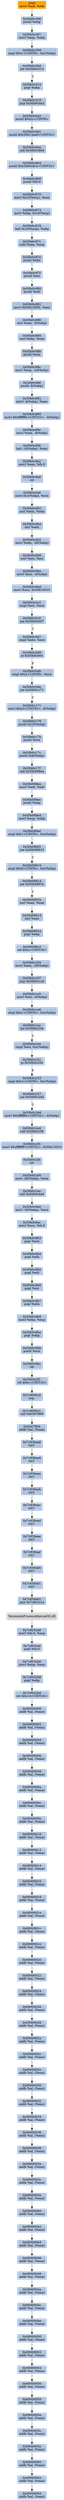 digraph G {
node[shape=rectangle,style=filled,fillcolor=lightsteelblue,color=lightsteelblue]
bgcolor="transparent"
a0x50b0c304movl_edi_edi[label="start\nmovl %edi, %edi",color="lightgrey",fillcolor="orange"];
a0x50b0c306pushl_ebp[label="0x50b0c306\npushl %ebp"];
a0x50b0c307movl_esp_ebp[label="0x50b0c307\nmovl %esp, %ebp"];
a0x50b0c309cmpl_0x1UINT8_0xcebp_[label="0x50b0c309\ncmpl $0x1<UINT8>, 0xc(%ebp)"];
a0x50b0c30djne_0x50b0c314[label="0x50b0c30d\njne 0x50b0c314"];
a0x50b0c314popl_ebp[label="0x50b0c314\npopl %ebp"];
a0x50b0c315jmp_0x50b0c0a3[label="0x50b0c315\njmp 0x50b0c0a3"];
a0x50b0c0a3pushl_0x2cUINT8[label="0x50b0c0a3\npushl $0x2c<UINT8>"];
a0x50b0c0a5pushl_0x50b13aa8UINT32[label="0x50b0c0a5\npushl $0x50b13aa8<UINT32>"];
a0x50b0c0aacall_0x50b0c864[label="0x50b0c0aa\ncall 0x50b0c864"];
a0x50b0c864pushl_0x50b0c8c2UINT32[label="0x50b0c864\npushl $0x50b0c8c2<UINT32>"];
a0x50b0c869pushl_fs_0[label="0x50b0c869\npushl %fs:0"];
a0x50b0c870movl_0x10esp__eax[label="0x50b0c870\nmovl 0x10(%esp), %eax"];
a0x50b0c874movl_ebp_0x10esp_[label="0x50b0c874\nmovl %ebp, 0x10(%esp)"];
a0x50b0c878leal_0x10esp__ebp[label="0x50b0c878\nleal 0x10(%esp), %ebp"];
a0x50b0c87csubl_eax_esp[label="0x50b0c87c\nsubl %eax, %esp"];
a0x50b0c87epushl_ebx[label="0x50b0c87e\npushl %ebx"];
a0x50b0c87fpushl_esi[label="0x50b0c87f\npushl %esi"];
a0x50b0c880pushl_edi[label="0x50b0c880\npushl %edi"];
a0x50b0c881movl_0x50b15000_eax[label="0x50b0c881\nmovl 0x50b15000, %eax"];
a0x50b0c886xorl_eax__4ebp_[label="0x50b0c886\nxorl %eax, -4(%ebp)"];
a0x50b0c889xorl_ebp_eax[label="0x50b0c889\nxorl %ebp, %eax"];
a0x50b0c88bpushl_eax[label="0x50b0c88b\npushl %eax"];
a0x50b0c88cmovl_esp__24ebp_[label="0x50b0c88c\nmovl %esp, -24(%ebp)"];
a0x50b0c88fpushl__8ebp_[label="0x50b0c88f\npushl -8(%ebp)"];
a0x50b0c892movl__4ebp__eax[label="0x50b0c892\nmovl -4(%ebp), %eax"];
a0x50b0c895movl_0xfffffffeUINT32__4ebp_[label="0x50b0c895\nmovl $0xfffffffe<UINT32>, -4(%ebp)"];
a0x50b0c89cmovl_eax__8ebp_[label="0x50b0c89c\nmovl %eax, -8(%ebp)"];
a0x50b0c89fleal__16ebp__eax[label="0x50b0c89f\nleal -16(%ebp), %eax"];
a0x50b0c8a2movl_eax_fs_0[label="0x50b0c8a2\nmovl %eax, %fs:0"];
a0x50b0c8a8ret[label="0x50b0c8a8\nret"];
a0x50b0c0afmovl_0xcebp__ecx[label="0x50b0c0af\nmovl 0xc(%ebp), %ecx"];
a0x50b0c0b2xorl_edx_edx[label="0x50b0c0b2\nxorl %edx, %edx"];
a0x50b0c0b4incl_edx[label="0x50b0c0b4\nincl %edx"];
a0x50b0c0b5movl_edx__28ebp_[label="0x50b0c0b5\nmovl %edx, -28(%ebp)"];
a0x50b0c0b8xorl_esi_esi[label="0x50b0c0b8\nxorl %esi, %esi"];
a0x50b0c0bamovl_esi__4ebp_[label="0x50b0c0ba\nmovl %esi, -4(%ebp)"];
a0x50b0c0bdmovl_ecx_0x50b15010[label="0x50b0c0bd\nmovl %ecx, 0x50b15010"];
a0x50b0c0c3cmpl_esi_ecx[label="0x50b0c0c3\ncmpl %esi, %ecx"];
a0x50b0c0c5jne_0x50b0c0d7[label="0x50b0c0c5\njne 0x50b0c0d7"];
a0x50b0c0d7cmpl_edx_ecx[label="0x50b0c0d7\ncmpl %edx, %ecx"];
a0x50b0c0d9je_0x50b0c0e4[label="0x50b0c0d9\nje 0x50b0c0e4"];
a0x50b0c0dbcmpl_0x2UINT8_ecx[label="0x50b0c0db\ncmpl $0x2<UINT8>, %ecx"];
a0x50b0c0dejne_0x50b0c171[label="0x50b0c0de\njne 0x50b0c171"];
a0x50b0c171movl_0x3UINT32__4ebp_[label="0x50b0c171\nmovl $0x3<UINT32>, -4(%ebp)"];
a0x50b0c178pushl_0x10ebp_[label="0x50b0c178\npushl 0x10(%ebp)"];
a0x50b0c17bpushl_ecx[label="0x50b0c17b\npushl %ecx"];
a0x50b0c17cpushl_0x8ebp_[label="0x50b0c17c\npushl 0x8(%ebp)"];
a0x50b0c17fcall_0x50b088ea[label="0x50b0c17f\ncall 0x50b088ea"];
a0x50b088eamovl_edi_edi[label="0x50b088ea\nmovl %edi, %edi"];
a0x50b088ecpushl_ebp[label="0x50b088ec\npushl %ebp"];
a0x50b088edmovl_esp_ebp[label="0x50b088ed\nmovl %esp, %ebp"];
a0x50b088efcmpl_0x1UINT8_0xcebp_[label="0x50b088ef\ncmpl $0x1<UINT8>, 0xc(%ebp)"];
a0x50b088f3jne_0x50b08910[label="0x50b088f3\njne 0x50b08910"];
a0x50b08910cmpl_0x0UINT8_0xcebp_[label="0x50b08910\ncmpl $0x0<UINT8>, 0xc(%ebp)"];
a0x50b08914jne_0x50b0891b[label="0x50b08914\njne 0x50b0891b"];
a0x50b0891bxorl_eax_eax[label="0x50b0891b\nxorl %eax, %eax"];
a0x50b0891dincl_eax[label="0x50b0891d\nincl %eax"];
a0x50b0891epopl_ebp[label="0x50b0891e\npopl %ebp"];
a0x50b0891fret_0xcUINT16[label="0x50b0891f\nret $0xc<UINT16>"];
a0x50b0c184movl_eax__28ebp_[label="0x50b0c184\nmovl %eax, -28(%ebp)"];
a0x50b0c187jmp_0x50b0c1a5[label="0x50b0c187\njmp 0x50b0c1a5"];
a0x50b0c1a5movl_esi__4ebp_[label="0x50b0c1a5\nmovl %esi, -4(%ebp)"];
a0x50b0c1a8cmpl_0x1UINT8_0xcebp_[label="0x50b0c1a8\ncmpl $0x1<UINT8>, 0xc(%ebp)"];
a0x50b0c1acjne_0x50b0c24e[label="0x50b0c1ac\njne 0x50b0c24e"];
a0x50b0c24ecmpl_esi_0xcebp_[label="0x50b0c24e\ncmpl %esi, 0xc(%ebp)"];
a0x50b0c251je_0x50b0c25d[label="0x50b0c251\nje 0x50b0c25d"];
a0x50b0c253cmpl_0x3UINT8_0xcebp_[label="0x50b0c253\ncmpl $0x3<UINT8>, 0xc(%ebp)"];
a0x50b0c257jne_0x50b0c2dd[label="0x50b0c257\njne 0x50b0c2dd"];
a0x50b0c2ddmovl_0xfffffffeUINT32__4ebp_[label="0x50b0c2dd\nmovl $0xfffffffe<UINT32>, -4(%ebp)"];
a0x50b0c2e4call_0x50b0c2f4[label="0x50b0c2e4\ncall 0x50b0c2f4"];
a0x50b0c2f4movl_0xffffffffUINT32_0x50b15010[label="0x50b0c2f4\nmovl $0xffffffff<UINT32>, 0x50b15010"];
a0x50b0c2feret[label="0x50b0c2fe\nret"];
a0x50b0c2e9movl__28ebp__eax[label="0x50b0c2e9\nmovl -28(%ebp), %eax"];
a0x50b0c2eccall_0x50b0c8a9[label="0x50b0c2ec\ncall 0x50b0c8a9"];
a0x50b0c8a9movl__16ebp__ecx[label="0x50b0c8a9\nmovl -16(%ebp), %ecx"];
a0x50b0c8acmovl_ecx_fs_0[label="0x50b0c8ac\nmovl %ecx, %fs:0"];
a0x50b0c8b3popl_ecx[label="0x50b0c8b3\npopl %ecx"];
a0x50b0c8b4popl_edi[label="0x50b0c8b4\npopl %edi"];
a0x50b0c8b5popl_edi[label="0x50b0c8b5\npopl %edi"];
a0x50b0c8b6popl_esi[label="0x50b0c8b6\npopl %esi"];
a0x50b0c8b7popl_ebx[label="0x50b0c8b7\npopl %ebx"];
a0x50b0c8b8movl_ebp_esp[label="0x50b0c8b8\nmovl %ebp, %esp"];
a0x50b0c8bapopl_ebp[label="0x50b0c8ba\npopl %ebp"];
a0x50b0c8bbpushl_ecx[label="0x50b0c8bb\npushl %ecx"];
a0x50b0c8bcret[label="0x50b0c8bc\nret"];
a0x50b0c2f1ret_0xcUINT16[label="0x50b0c2f1\nret $0xc<UINT16>"];
a0x7c8000c0nop_[label="0x7c8000c0\nnop "];
a0x7c8000c1call_0x63d7f9f4[label="0x7c8000c1\ncall 0x63d7f9f4"];
a0x63d7f9f4addb_al_eax_[label="0x63d7f9f4\naddb %al, (%eax)"];
a0x7c839aa8int3_[label="0x7c839aa8\nint3 "];
a0x7c839aa9int3_[label="0x7c839aa9\nint3 "];
a0x7c839aaaint3_[label="0x7c839aaa\nint3 "];
a0x7c839aabint3_[label="0x7c839aab\nint3 "];
a0x7c839aacint3_[label="0x7c839aac\nint3 "];
a0x7c839aadint3_[label="0x7c839aad\nint3 "];
a0x7c839aaeint3_[label="0x7c839aae\nint3 "];
a0x7c839aafint3_[label="0x7c839aaf\nint3 "];
a0x7c839ab0int3_[label="0x7c839ab0\nint3 "];
a0x7c839ab1int3_[label="0x7c839ab1\nint3 "];
a0x7c839ab2jmp_0x7c801e1a[label="0x7c839ab2\njmp 0x7c801e1a"];
TerminateProcess_kernel32_dll[label="TerminateProcess@kernel32.dll",color="lightgrey",fillcolor="lightgrey"];
a0x7c9032a8movl_fs_0_esp[label="0x7c9032a8\nmovl %fs:0, %esp"];
a0x7c9032afpopl_fs_0[label="0x7c9032af\npopl %fs:0"];
a0x7c9032b6movl_ebp_esp[label="0x7c9032b6\nmovl %ebp, %esp"];
a0x7c9032b8popl_ebp[label="0x7c9032b8\npopl %ebp"];
a0x7c9032b9ret_0x14UINT16[label="0x7c9032b9\nret $0x14<UINT16>"];
a0x00000000addb_al_eax_[label="0x00000000\naddb %al, (%eax)"];
a0x00000002addb_al_eax_[label="0x00000002\naddb %al, (%eax)"];
a0x00000004addb_al_eax_[label="0x00000004\naddb %al, (%eax)"];
a0x00000006addb_al_eax_[label="0x00000006\naddb %al, (%eax)"];
a0x00000008addb_al_eax_[label="0x00000008\naddb %al, (%eax)"];
a0x0000000aaddb_al_eax_[label="0x0000000a\naddb %al, (%eax)"];
a0x0000000caddb_al_eax_[label="0x0000000c\naddb %al, (%eax)"];
a0x0000000eaddb_al_eax_[label="0x0000000e\naddb %al, (%eax)"];
a0x00000010addb_al_eax_[label="0x00000010\naddb %al, (%eax)"];
a0x00000012addb_al_eax_[label="0x00000012\naddb %al, (%eax)"];
a0x00000014addb_al_eax_[label="0x00000014\naddb %al, (%eax)"];
a0x00000016addb_al_eax_[label="0x00000016\naddb %al, (%eax)"];
a0x00000018addb_al_eax_[label="0x00000018\naddb %al, (%eax)"];
a0x0000001aaddb_al_eax_[label="0x0000001a\naddb %al, (%eax)"];
a0x0000001caddb_al_eax_[label="0x0000001c\naddb %al, (%eax)"];
a0x0000001eaddb_al_eax_[label="0x0000001e\naddb %al, (%eax)"];
a0x00000020addb_al_eax_[label="0x00000020\naddb %al, (%eax)"];
a0x00000022addb_al_eax_[label="0x00000022\naddb %al, (%eax)"];
a0x00000024addb_al_eax_[label="0x00000024\naddb %al, (%eax)"];
a0x00000026addb_al_eax_[label="0x00000026\naddb %al, (%eax)"];
a0x00000028addb_al_eax_[label="0x00000028\naddb %al, (%eax)"];
a0x0000002aaddb_al_eax_[label="0x0000002a\naddb %al, (%eax)"];
a0x0000002caddb_al_eax_[label="0x0000002c\naddb %al, (%eax)"];
a0x0000002eaddb_al_eax_[label="0x0000002e\naddb %al, (%eax)"];
a0x00000030addb_al_eax_[label="0x00000030\naddb %al, (%eax)"];
a0x00000032addb_al_eax_[label="0x00000032\naddb %al, (%eax)"];
a0x00000034addb_al_eax_[label="0x00000034\naddb %al, (%eax)"];
a0x00000036addb_al_eax_[label="0x00000036\naddb %al, (%eax)"];
a0x00000038addb_al_eax_[label="0x00000038\naddb %al, (%eax)"];
a0x0000003aaddb_al_eax_[label="0x0000003a\naddb %al, (%eax)"];
a0x0000003caddb_al_eax_[label="0x0000003c\naddb %al, (%eax)"];
a0x0000003eaddb_al_eax_[label="0x0000003e\naddb %al, (%eax)"];
a0x00000040addb_al_eax_[label="0x00000040\naddb %al, (%eax)"];
a0x00000042addb_al_eax_[label="0x00000042\naddb %al, (%eax)"];
a0x00000044addb_al_eax_[label="0x00000044\naddb %al, (%eax)"];
a0x00000046addb_al_eax_[label="0x00000046\naddb %al, (%eax)"];
a0x00000048addb_al_eax_[label="0x00000048\naddb %al, (%eax)"];
a0x0000004aaddb_al_eax_[label="0x0000004a\naddb %al, (%eax)"];
a0x0000004caddb_al_eax_[label="0x0000004c\naddb %al, (%eax)"];
a0x0000004eaddb_al_eax_[label="0x0000004e\naddb %al, (%eax)"];
a0x00000050addb_al_eax_[label="0x00000050\naddb %al, (%eax)"];
a0x00000052addb_al_eax_[label="0x00000052\naddb %al, (%eax)"];
a0x00000054addb_al_eax_[label="0x00000054\naddb %al, (%eax)"];
a0x00000056addb_al_eax_[label="0x00000056\naddb %al, (%eax)"];
a0x00000058addb_al_eax_[label="0x00000058\naddb %al, (%eax)"];
a0x0000005aaddb_al_eax_[label="0x0000005a\naddb %al, (%eax)"];
a0x0000005caddb_al_eax_[label="0x0000005c\naddb %al, (%eax)"];
a0x0000005eaddb_al_eax_[label="0x0000005e\naddb %al, (%eax)"];
a0x00000060addb_al_eax_[label="0x00000060\naddb %al, (%eax)"];
a0x00000062addb_al_eax_[label="0x00000062\naddb %al, (%eax)"];
a0x00000064addb_al_eax_[label="0x00000064\naddb %al, (%eax)"];
a0x50b0c304movl_edi_edi -> a0x50b0c306pushl_ebp [color="#000000"];
a0x50b0c306pushl_ebp -> a0x50b0c307movl_esp_ebp [color="#000000"];
a0x50b0c307movl_esp_ebp -> a0x50b0c309cmpl_0x1UINT8_0xcebp_ [color="#000000"];
a0x50b0c309cmpl_0x1UINT8_0xcebp_ -> a0x50b0c30djne_0x50b0c314 [color="#000000"];
a0x50b0c30djne_0x50b0c314 -> a0x50b0c314popl_ebp [color="#000000",label="T"];
a0x50b0c314popl_ebp -> a0x50b0c315jmp_0x50b0c0a3 [color="#000000"];
a0x50b0c315jmp_0x50b0c0a3 -> a0x50b0c0a3pushl_0x2cUINT8 [color="#000000"];
a0x50b0c0a3pushl_0x2cUINT8 -> a0x50b0c0a5pushl_0x50b13aa8UINT32 [color="#000000"];
a0x50b0c0a5pushl_0x50b13aa8UINT32 -> a0x50b0c0aacall_0x50b0c864 [color="#000000"];
a0x50b0c0aacall_0x50b0c864 -> a0x50b0c864pushl_0x50b0c8c2UINT32 [color="#000000"];
a0x50b0c864pushl_0x50b0c8c2UINT32 -> a0x50b0c869pushl_fs_0 [color="#000000"];
a0x50b0c869pushl_fs_0 -> a0x50b0c870movl_0x10esp__eax [color="#000000"];
a0x50b0c870movl_0x10esp__eax -> a0x50b0c874movl_ebp_0x10esp_ [color="#000000"];
a0x50b0c874movl_ebp_0x10esp_ -> a0x50b0c878leal_0x10esp__ebp [color="#000000"];
a0x50b0c878leal_0x10esp__ebp -> a0x50b0c87csubl_eax_esp [color="#000000"];
a0x50b0c87csubl_eax_esp -> a0x50b0c87epushl_ebx [color="#000000"];
a0x50b0c87epushl_ebx -> a0x50b0c87fpushl_esi [color="#000000"];
a0x50b0c87fpushl_esi -> a0x50b0c880pushl_edi [color="#000000"];
a0x50b0c880pushl_edi -> a0x50b0c881movl_0x50b15000_eax [color="#000000"];
a0x50b0c881movl_0x50b15000_eax -> a0x50b0c886xorl_eax__4ebp_ [color="#000000"];
a0x50b0c886xorl_eax__4ebp_ -> a0x50b0c889xorl_ebp_eax [color="#000000"];
a0x50b0c889xorl_ebp_eax -> a0x50b0c88bpushl_eax [color="#000000"];
a0x50b0c88bpushl_eax -> a0x50b0c88cmovl_esp__24ebp_ [color="#000000"];
a0x50b0c88cmovl_esp__24ebp_ -> a0x50b0c88fpushl__8ebp_ [color="#000000"];
a0x50b0c88fpushl__8ebp_ -> a0x50b0c892movl__4ebp__eax [color="#000000"];
a0x50b0c892movl__4ebp__eax -> a0x50b0c895movl_0xfffffffeUINT32__4ebp_ [color="#000000"];
a0x50b0c895movl_0xfffffffeUINT32__4ebp_ -> a0x50b0c89cmovl_eax__8ebp_ [color="#000000"];
a0x50b0c89cmovl_eax__8ebp_ -> a0x50b0c89fleal__16ebp__eax [color="#000000"];
a0x50b0c89fleal__16ebp__eax -> a0x50b0c8a2movl_eax_fs_0 [color="#000000"];
a0x50b0c8a2movl_eax_fs_0 -> a0x50b0c8a8ret [color="#000000"];
a0x50b0c8a8ret -> a0x50b0c0afmovl_0xcebp__ecx [color="#000000"];
a0x50b0c0afmovl_0xcebp__ecx -> a0x50b0c0b2xorl_edx_edx [color="#000000"];
a0x50b0c0b2xorl_edx_edx -> a0x50b0c0b4incl_edx [color="#000000"];
a0x50b0c0b4incl_edx -> a0x50b0c0b5movl_edx__28ebp_ [color="#000000"];
a0x50b0c0b5movl_edx__28ebp_ -> a0x50b0c0b8xorl_esi_esi [color="#000000"];
a0x50b0c0b8xorl_esi_esi -> a0x50b0c0bamovl_esi__4ebp_ [color="#000000"];
a0x50b0c0bamovl_esi__4ebp_ -> a0x50b0c0bdmovl_ecx_0x50b15010 [color="#000000"];
a0x50b0c0bdmovl_ecx_0x50b15010 -> a0x50b0c0c3cmpl_esi_ecx [color="#000000"];
a0x50b0c0c3cmpl_esi_ecx -> a0x50b0c0c5jne_0x50b0c0d7 [color="#000000"];
a0x50b0c0c5jne_0x50b0c0d7 -> a0x50b0c0d7cmpl_edx_ecx [color="#000000",label="T"];
a0x50b0c0d7cmpl_edx_ecx -> a0x50b0c0d9je_0x50b0c0e4 [color="#000000"];
a0x50b0c0d9je_0x50b0c0e4 -> a0x50b0c0dbcmpl_0x2UINT8_ecx [color="#000000",label="F"];
a0x50b0c0dbcmpl_0x2UINT8_ecx -> a0x50b0c0dejne_0x50b0c171 [color="#000000"];
a0x50b0c0dejne_0x50b0c171 -> a0x50b0c171movl_0x3UINT32__4ebp_ [color="#000000",label="T"];
a0x50b0c171movl_0x3UINT32__4ebp_ -> a0x50b0c178pushl_0x10ebp_ [color="#000000"];
a0x50b0c178pushl_0x10ebp_ -> a0x50b0c17bpushl_ecx [color="#000000"];
a0x50b0c17bpushl_ecx -> a0x50b0c17cpushl_0x8ebp_ [color="#000000"];
a0x50b0c17cpushl_0x8ebp_ -> a0x50b0c17fcall_0x50b088ea [color="#000000"];
a0x50b0c17fcall_0x50b088ea -> a0x50b088eamovl_edi_edi [color="#000000"];
a0x50b088eamovl_edi_edi -> a0x50b088ecpushl_ebp [color="#000000"];
a0x50b088ecpushl_ebp -> a0x50b088edmovl_esp_ebp [color="#000000"];
a0x50b088edmovl_esp_ebp -> a0x50b088efcmpl_0x1UINT8_0xcebp_ [color="#000000"];
a0x50b088efcmpl_0x1UINT8_0xcebp_ -> a0x50b088f3jne_0x50b08910 [color="#000000"];
a0x50b088f3jne_0x50b08910 -> a0x50b08910cmpl_0x0UINT8_0xcebp_ [color="#000000",label="T"];
a0x50b08910cmpl_0x0UINT8_0xcebp_ -> a0x50b08914jne_0x50b0891b [color="#000000"];
a0x50b08914jne_0x50b0891b -> a0x50b0891bxorl_eax_eax [color="#000000",label="T"];
a0x50b0891bxorl_eax_eax -> a0x50b0891dincl_eax [color="#000000"];
a0x50b0891dincl_eax -> a0x50b0891epopl_ebp [color="#000000"];
a0x50b0891epopl_ebp -> a0x50b0891fret_0xcUINT16 [color="#000000"];
a0x50b0891fret_0xcUINT16 -> a0x50b0c184movl_eax__28ebp_ [color="#000000"];
a0x50b0c184movl_eax__28ebp_ -> a0x50b0c187jmp_0x50b0c1a5 [color="#000000"];
a0x50b0c187jmp_0x50b0c1a5 -> a0x50b0c1a5movl_esi__4ebp_ [color="#000000"];
a0x50b0c1a5movl_esi__4ebp_ -> a0x50b0c1a8cmpl_0x1UINT8_0xcebp_ [color="#000000"];
a0x50b0c1a8cmpl_0x1UINT8_0xcebp_ -> a0x50b0c1acjne_0x50b0c24e [color="#000000"];
a0x50b0c1acjne_0x50b0c24e -> a0x50b0c24ecmpl_esi_0xcebp_ [color="#000000",label="T"];
a0x50b0c24ecmpl_esi_0xcebp_ -> a0x50b0c251je_0x50b0c25d [color="#000000"];
a0x50b0c251je_0x50b0c25d -> a0x50b0c253cmpl_0x3UINT8_0xcebp_ [color="#000000",label="F"];
a0x50b0c253cmpl_0x3UINT8_0xcebp_ -> a0x50b0c257jne_0x50b0c2dd [color="#000000"];
a0x50b0c257jne_0x50b0c2dd -> a0x50b0c2ddmovl_0xfffffffeUINT32__4ebp_ [color="#000000",label="T"];
a0x50b0c2ddmovl_0xfffffffeUINT32__4ebp_ -> a0x50b0c2e4call_0x50b0c2f4 [color="#000000"];
a0x50b0c2e4call_0x50b0c2f4 -> a0x50b0c2f4movl_0xffffffffUINT32_0x50b15010 [color="#000000"];
a0x50b0c2f4movl_0xffffffffUINT32_0x50b15010 -> a0x50b0c2feret [color="#000000"];
a0x50b0c2feret -> a0x50b0c2e9movl__28ebp__eax [color="#000000"];
a0x50b0c2e9movl__28ebp__eax -> a0x50b0c2eccall_0x50b0c8a9 [color="#000000"];
a0x50b0c2eccall_0x50b0c8a9 -> a0x50b0c8a9movl__16ebp__ecx [color="#000000"];
a0x50b0c8a9movl__16ebp__ecx -> a0x50b0c8acmovl_ecx_fs_0 [color="#000000"];
a0x50b0c8acmovl_ecx_fs_0 -> a0x50b0c8b3popl_ecx [color="#000000"];
a0x50b0c8b3popl_ecx -> a0x50b0c8b4popl_edi [color="#000000"];
a0x50b0c8b4popl_edi -> a0x50b0c8b5popl_edi [color="#000000"];
a0x50b0c8b5popl_edi -> a0x50b0c8b6popl_esi [color="#000000"];
a0x50b0c8b6popl_esi -> a0x50b0c8b7popl_ebx [color="#000000"];
a0x50b0c8b7popl_ebx -> a0x50b0c8b8movl_ebp_esp [color="#000000"];
a0x50b0c8b8movl_ebp_esp -> a0x50b0c8bapopl_ebp [color="#000000"];
a0x50b0c8bapopl_ebp -> a0x50b0c8bbpushl_ecx [color="#000000"];
a0x50b0c8bbpushl_ecx -> a0x50b0c8bcret [color="#000000"];
a0x50b0c8bcret -> a0x50b0c2f1ret_0xcUINT16 [color="#000000"];
a0x50b0c2f1ret_0xcUINT16 -> a0x7c8000c0nop_ [color="#000000"];
a0x7c8000c0nop_ -> a0x7c8000c1call_0x63d7f9f4 [color="#000000"];
a0x7c8000c1call_0x63d7f9f4 -> a0x63d7f9f4addb_al_eax_ [color="#000000"];
a0x63d7f9f4addb_al_eax_ -> a0x7c839aa8int3_ [color="#000000"];
a0x7c839aa8int3_ -> a0x7c839aa9int3_ [color="#000000"];
a0x7c839aa9int3_ -> a0x7c839aaaint3_ [color="#000000"];
a0x7c839aaaint3_ -> a0x7c839aabint3_ [color="#000000"];
a0x7c839aabint3_ -> a0x7c839aacint3_ [color="#000000"];
a0x7c839aacint3_ -> a0x7c839aadint3_ [color="#000000"];
a0x7c839aadint3_ -> a0x7c839aaeint3_ [color="#000000"];
a0x7c839aaeint3_ -> a0x7c839aafint3_ [color="#000000"];
a0x7c839aafint3_ -> a0x7c839ab0int3_ [color="#000000"];
a0x7c839ab0int3_ -> a0x7c839ab1int3_ [color="#000000"];
a0x7c839ab1int3_ -> a0x7c839ab2jmp_0x7c801e1a [color="#000000"];
a0x7c839ab2jmp_0x7c801e1a -> TerminateProcess_kernel32_dll [color="#000000"];
TerminateProcess_kernel32_dll -> a0x7c9032a8movl_fs_0_esp [color="#000000"];
a0x7c9032a8movl_fs_0_esp -> a0x7c9032afpopl_fs_0 [color="#000000"];
a0x7c9032afpopl_fs_0 -> a0x7c9032b6movl_ebp_esp [color="#000000"];
a0x7c9032b6movl_ebp_esp -> a0x7c9032b8popl_ebp [color="#000000"];
a0x7c9032b8popl_ebp -> a0x7c9032b9ret_0x14UINT16 [color="#000000"];
a0x7c9032b9ret_0x14UINT16 -> a0x00000000addb_al_eax_ [color="#000000"];
a0x00000000addb_al_eax_ -> a0x00000002addb_al_eax_ [color="#000000"];
a0x00000002addb_al_eax_ -> a0x00000004addb_al_eax_ [color="#000000"];
a0x00000004addb_al_eax_ -> a0x00000006addb_al_eax_ [color="#000000"];
a0x00000006addb_al_eax_ -> a0x00000008addb_al_eax_ [color="#000000"];
a0x00000008addb_al_eax_ -> a0x0000000aaddb_al_eax_ [color="#000000"];
a0x0000000aaddb_al_eax_ -> a0x0000000caddb_al_eax_ [color="#000000"];
a0x0000000caddb_al_eax_ -> a0x0000000eaddb_al_eax_ [color="#000000"];
a0x0000000eaddb_al_eax_ -> a0x00000010addb_al_eax_ [color="#000000"];
a0x00000010addb_al_eax_ -> a0x00000012addb_al_eax_ [color="#000000"];
a0x00000012addb_al_eax_ -> a0x00000014addb_al_eax_ [color="#000000"];
a0x00000014addb_al_eax_ -> a0x00000016addb_al_eax_ [color="#000000"];
a0x00000016addb_al_eax_ -> a0x00000018addb_al_eax_ [color="#000000"];
a0x00000018addb_al_eax_ -> a0x0000001aaddb_al_eax_ [color="#000000"];
a0x0000001aaddb_al_eax_ -> a0x0000001caddb_al_eax_ [color="#000000"];
a0x0000001caddb_al_eax_ -> a0x0000001eaddb_al_eax_ [color="#000000"];
a0x0000001eaddb_al_eax_ -> a0x00000020addb_al_eax_ [color="#000000"];
a0x00000020addb_al_eax_ -> a0x00000022addb_al_eax_ [color="#000000"];
a0x00000022addb_al_eax_ -> a0x00000024addb_al_eax_ [color="#000000"];
a0x00000024addb_al_eax_ -> a0x00000026addb_al_eax_ [color="#000000"];
a0x00000026addb_al_eax_ -> a0x00000028addb_al_eax_ [color="#000000"];
a0x00000028addb_al_eax_ -> a0x0000002aaddb_al_eax_ [color="#000000"];
a0x0000002aaddb_al_eax_ -> a0x0000002caddb_al_eax_ [color="#000000"];
a0x0000002caddb_al_eax_ -> a0x0000002eaddb_al_eax_ [color="#000000"];
a0x0000002eaddb_al_eax_ -> a0x00000030addb_al_eax_ [color="#000000"];
a0x00000030addb_al_eax_ -> a0x00000032addb_al_eax_ [color="#000000"];
a0x00000032addb_al_eax_ -> a0x00000034addb_al_eax_ [color="#000000"];
a0x00000034addb_al_eax_ -> a0x00000036addb_al_eax_ [color="#000000"];
a0x00000036addb_al_eax_ -> a0x00000038addb_al_eax_ [color="#000000"];
a0x00000038addb_al_eax_ -> a0x0000003aaddb_al_eax_ [color="#000000"];
a0x0000003aaddb_al_eax_ -> a0x0000003caddb_al_eax_ [color="#000000"];
a0x0000003caddb_al_eax_ -> a0x0000003eaddb_al_eax_ [color="#000000"];
a0x0000003eaddb_al_eax_ -> a0x00000040addb_al_eax_ [color="#000000"];
a0x00000040addb_al_eax_ -> a0x00000042addb_al_eax_ [color="#000000"];
a0x00000042addb_al_eax_ -> a0x00000044addb_al_eax_ [color="#000000"];
a0x00000044addb_al_eax_ -> a0x00000046addb_al_eax_ [color="#000000"];
a0x00000046addb_al_eax_ -> a0x00000048addb_al_eax_ [color="#000000"];
a0x00000048addb_al_eax_ -> a0x0000004aaddb_al_eax_ [color="#000000"];
a0x0000004aaddb_al_eax_ -> a0x0000004caddb_al_eax_ [color="#000000"];
a0x0000004caddb_al_eax_ -> a0x0000004eaddb_al_eax_ [color="#000000"];
a0x0000004eaddb_al_eax_ -> a0x00000050addb_al_eax_ [color="#000000"];
a0x00000050addb_al_eax_ -> a0x00000052addb_al_eax_ [color="#000000"];
a0x00000052addb_al_eax_ -> a0x00000054addb_al_eax_ [color="#000000"];
a0x00000054addb_al_eax_ -> a0x00000056addb_al_eax_ [color="#000000"];
a0x00000056addb_al_eax_ -> a0x00000058addb_al_eax_ [color="#000000"];
a0x00000058addb_al_eax_ -> a0x0000005aaddb_al_eax_ [color="#000000"];
a0x0000005aaddb_al_eax_ -> a0x0000005caddb_al_eax_ [color="#000000"];
a0x0000005caddb_al_eax_ -> a0x0000005eaddb_al_eax_ [color="#000000"];
a0x0000005eaddb_al_eax_ -> a0x00000060addb_al_eax_ [color="#000000"];
a0x00000060addb_al_eax_ -> a0x00000062addb_al_eax_ [color="#000000"];
a0x00000062addb_al_eax_ -> a0x00000064addb_al_eax_ [color="#000000"];
}
